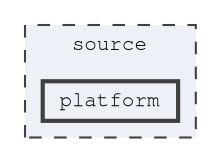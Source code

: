 digraph "source/platform"
{
 // LATEX_PDF_SIZE
  bgcolor="transparent";
  edge [fontname=FreeMono,fontsize=10,labelfontname=FreeMono,labelfontsize=10];
  node [fontname=FreeMono,fontsize=10,shape=box,height=0.2,width=0.4];
  compound=true
  subgraph clusterdir_b2f33c71d4aa5e7af42a1ca61ff5af1b {
    graph [ bgcolor="#edf0f7", pencolor="grey25", label="source", fontname=FreeMono,fontsize=10 style="filled,dashed", URL="dir_b2f33c71d4aa5e7af42a1ca61ff5af1b.html",tooltip=""]
  dir_deecb1fcc82e0608460c467d95c3be6b [label="platform", fillcolor="#edf0f7", color="grey25", style="filled,bold", URL="dir_deecb1fcc82e0608460c467d95c3be6b.html",tooltip=""];
  }
}
